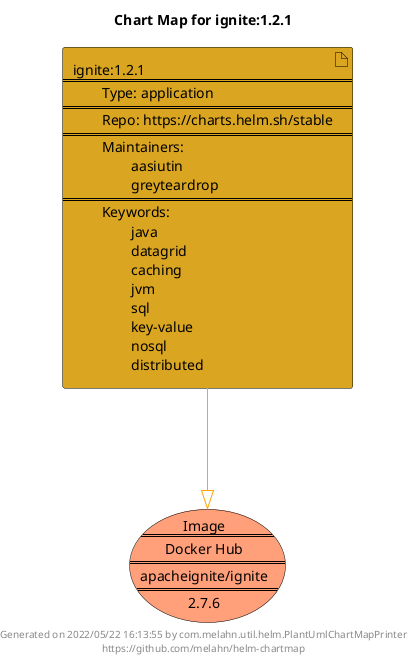 @startuml
skinparam linetype ortho
skinparam backgroundColor white
skinparam usecaseBorderColor black
skinparam usecaseArrowColor LightSlateGray
skinparam artifactBorderColor black
skinparam artifactArrowColor LightSlateGray

title Chart Map for ignite:1.2.1

'There is one referenced Helm Chart
artifact "ignite:1.2.1\n====\n\tType: application\n====\n\tRepo: https://charts.helm.sh/stable\n====\n\tMaintainers: \n\t\taasiutin\n\t\tgreyteardrop\n====\n\tKeywords: \n\t\tjava\n\t\tdatagrid\n\t\tcaching\n\t\tjvm\n\t\tsql\n\t\tkey-value\n\t\tnosql\n\t\tdistributed" as ignite_1_2_1 #GoldenRod

'There is one referenced Docker Image
usecase "Image\n====\nDocker Hub\n====\napacheignite/ignite\n====\n2.7.6" as apacheignite_ignite_2_7_6 #LightSalmon

'Chart Dependencies
ignite_1_2_1--[#orange]-|>apacheignite_ignite_2_7_6

center footer Generated on 2022/05/22 16:13:55 by com.melahn.util.helm.PlantUmlChartMapPrinter\nhttps://github.com/melahn/helm-chartmap
@enduml
